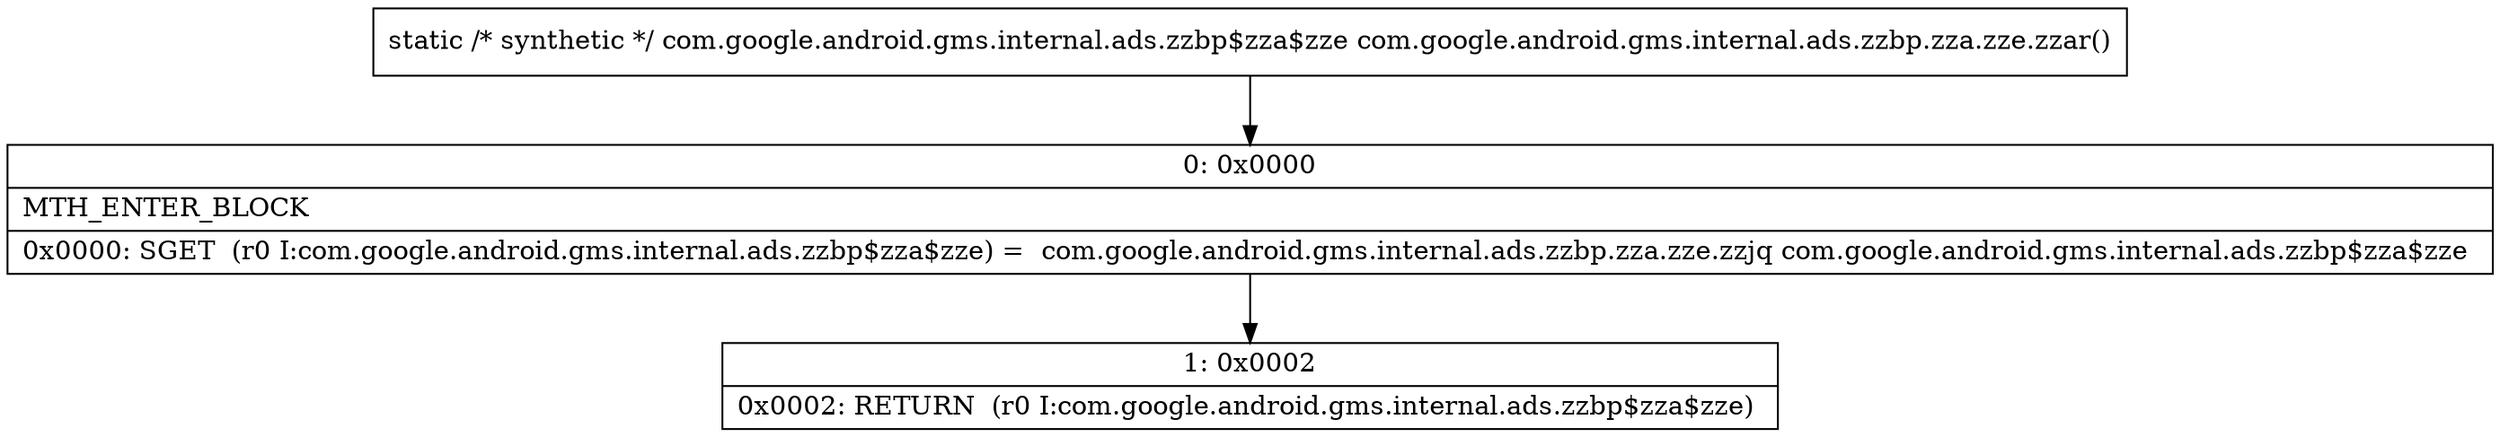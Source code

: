 digraph "CFG forcom.google.android.gms.internal.ads.zzbp.zza.zze.zzar()Lcom\/google\/android\/gms\/internal\/ads\/zzbp$zza$zze;" {
Node_0 [shape=record,label="{0\:\ 0x0000|MTH_ENTER_BLOCK\l|0x0000: SGET  (r0 I:com.google.android.gms.internal.ads.zzbp$zza$zze) =  com.google.android.gms.internal.ads.zzbp.zza.zze.zzjq com.google.android.gms.internal.ads.zzbp$zza$zze \l}"];
Node_1 [shape=record,label="{1\:\ 0x0002|0x0002: RETURN  (r0 I:com.google.android.gms.internal.ads.zzbp$zza$zze) \l}"];
MethodNode[shape=record,label="{static \/* synthetic *\/ com.google.android.gms.internal.ads.zzbp$zza$zze com.google.android.gms.internal.ads.zzbp.zza.zze.zzar() }"];
MethodNode -> Node_0;
Node_0 -> Node_1;
}

